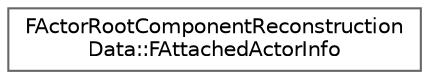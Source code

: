 digraph "Graphical Class Hierarchy"
{
 // INTERACTIVE_SVG=YES
 // LATEX_PDF_SIZE
  bgcolor="transparent";
  edge [fontname=Helvetica,fontsize=10,labelfontname=Helvetica,labelfontsize=10];
  node [fontname=Helvetica,fontsize=10,shape=box,height=0.2,width=0.4];
  rankdir="LR";
  Node0 [id="Node000000",label="FActorRootComponentReconstruction\lData::FAttachedActorInfo",height=0.2,width=0.4,color="grey40", fillcolor="white", style="filled",URL="$d6/d34/structFActorRootComponentReconstructionData_1_1FAttachedActorInfo.html",tooltip="Struct to store info about attached actors."];
}
